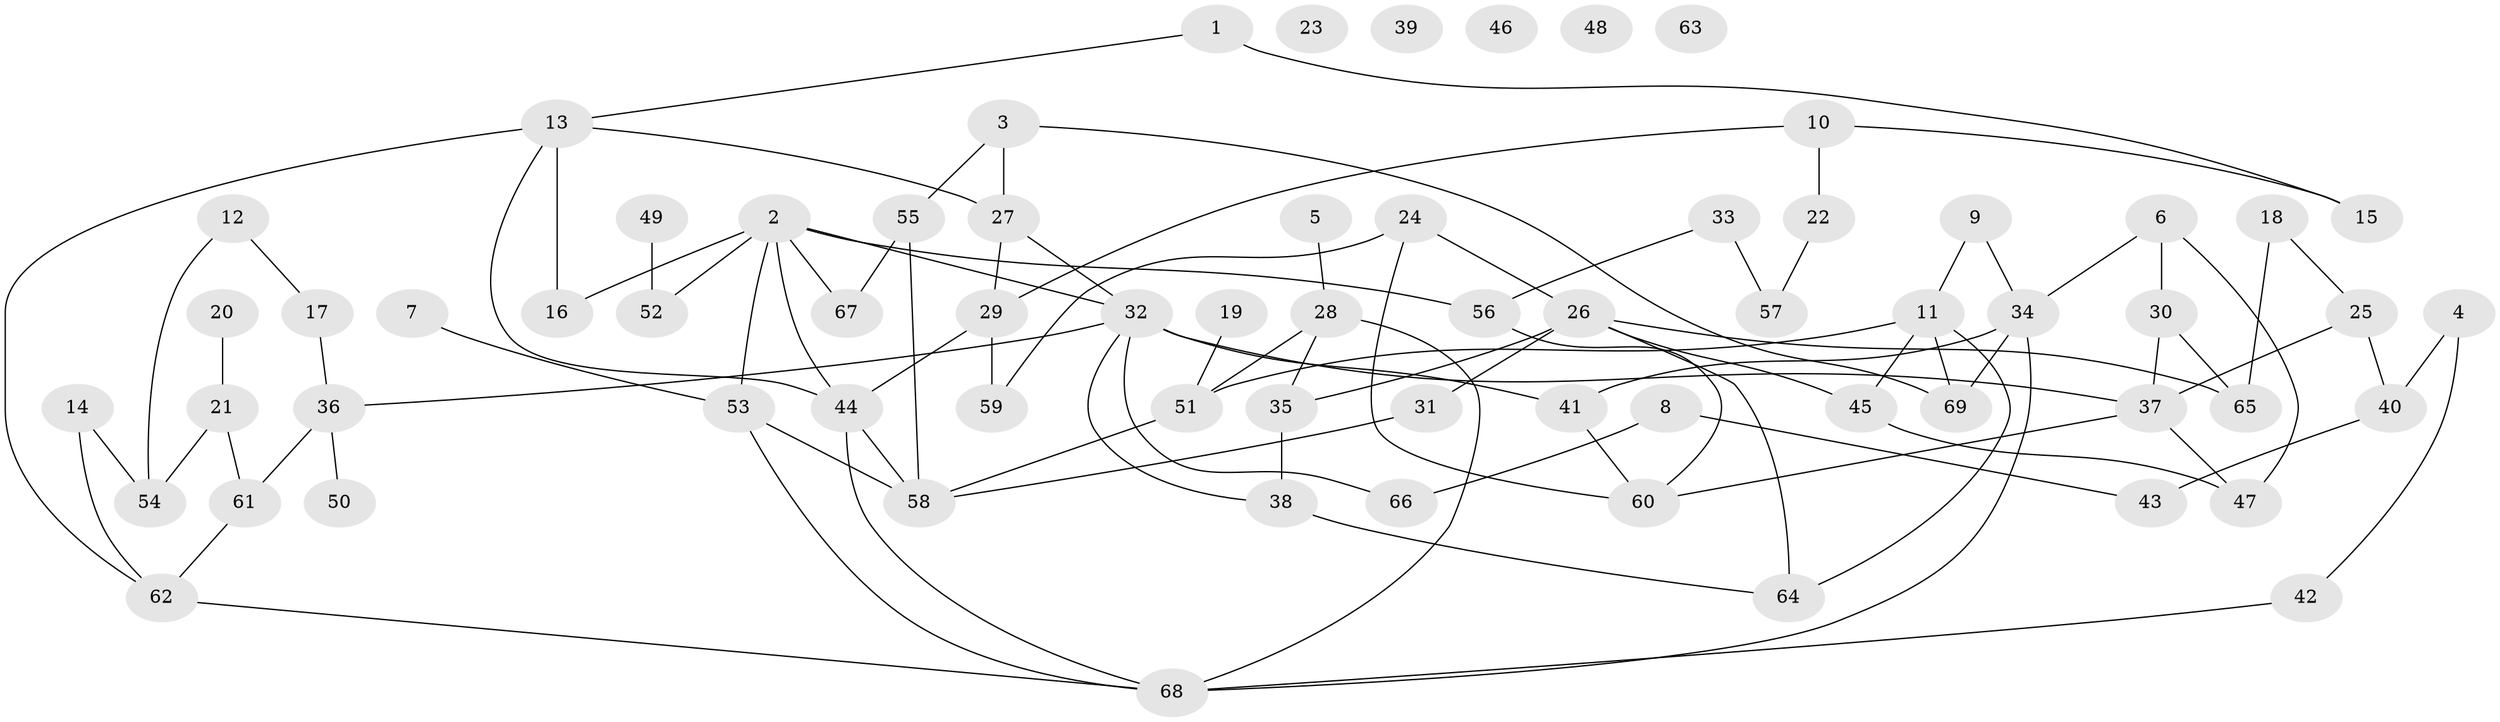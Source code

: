// Generated by graph-tools (version 1.1) at 2025/00/03/09/25 03:00:54]
// undirected, 69 vertices, 97 edges
graph export_dot {
graph [start="1"]
  node [color=gray90,style=filled];
  1;
  2;
  3;
  4;
  5;
  6;
  7;
  8;
  9;
  10;
  11;
  12;
  13;
  14;
  15;
  16;
  17;
  18;
  19;
  20;
  21;
  22;
  23;
  24;
  25;
  26;
  27;
  28;
  29;
  30;
  31;
  32;
  33;
  34;
  35;
  36;
  37;
  38;
  39;
  40;
  41;
  42;
  43;
  44;
  45;
  46;
  47;
  48;
  49;
  50;
  51;
  52;
  53;
  54;
  55;
  56;
  57;
  58;
  59;
  60;
  61;
  62;
  63;
  64;
  65;
  66;
  67;
  68;
  69;
  1 -- 13;
  1 -- 15;
  2 -- 16;
  2 -- 32;
  2 -- 44;
  2 -- 52;
  2 -- 53;
  2 -- 56;
  2 -- 67;
  3 -- 27;
  3 -- 55;
  3 -- 69;
  4 -- 40;
  4 -- 42;
  5 -- 28;
  6 -- 30;
  6 -- 34;
  6 -- 47;
  7 -- 53;
  8 -- 43;
  8 -- 66;
  9 -- 11;
  9 -- 34;
  10 -- 15;
  10 -- 22;
  10 -- 29;
  11 -- 45;
  11 -- 51;
  11 -- 64;
  11 -- 69;
  12 -- 17;
  12 -- 54;
  13 -- 16;
  13 -- 27;
  13 -- 44;
  13 -- 62;
  14 -- 54;
  14 -- 62;
  17 -- 36;
  18 -- 25;
  18 -- 65;
  19 -- 51;
  20 -- 21;
  21 -- 54;
  21 -- 61;
  22 -- 57;
  24 -- 26;
  24 -- 59;
  24 -- 60;
  25 -- 37;
  25 -- 40;
  26 -- 31;
  26 -- 35;
  26 -- 45;
  26 -- 64;
  26 -- 65;
  27 -- 29;
  27 -- 32;
  28 -- 35;
  28 -- 51;
  28 -- 68;
  29 -- 44;
  29 -- 59;
  30 -- 37;
  30 -- 65;
  31 -- 58;
  32 -- 36;
  32 -- 37;
  32 -- 38;
  32 -- 41;
  32 -- 66;
  33 -- 56;
  33 -- 57;
  34 -- 41;
  34 -- 68;
  34 -- 69;
  35 -- 38;
  36 -- 50;
  36 -- 61;
  37 -- 47;
  37 -- 60;
  38 -- 64;
  40 -- 43;
  41 -- 60;
  42 -- 68;
  44 -- 58;
  44 -- 68;
  45 -- 47;
  49 -- 52;
  51 -- 58;
  53 -- 58;
  53 -- 68;
  55 -- 58;
  55 -- 67;
  56 -- 60;
  61 -- 62;
  62 -- 68;
}
